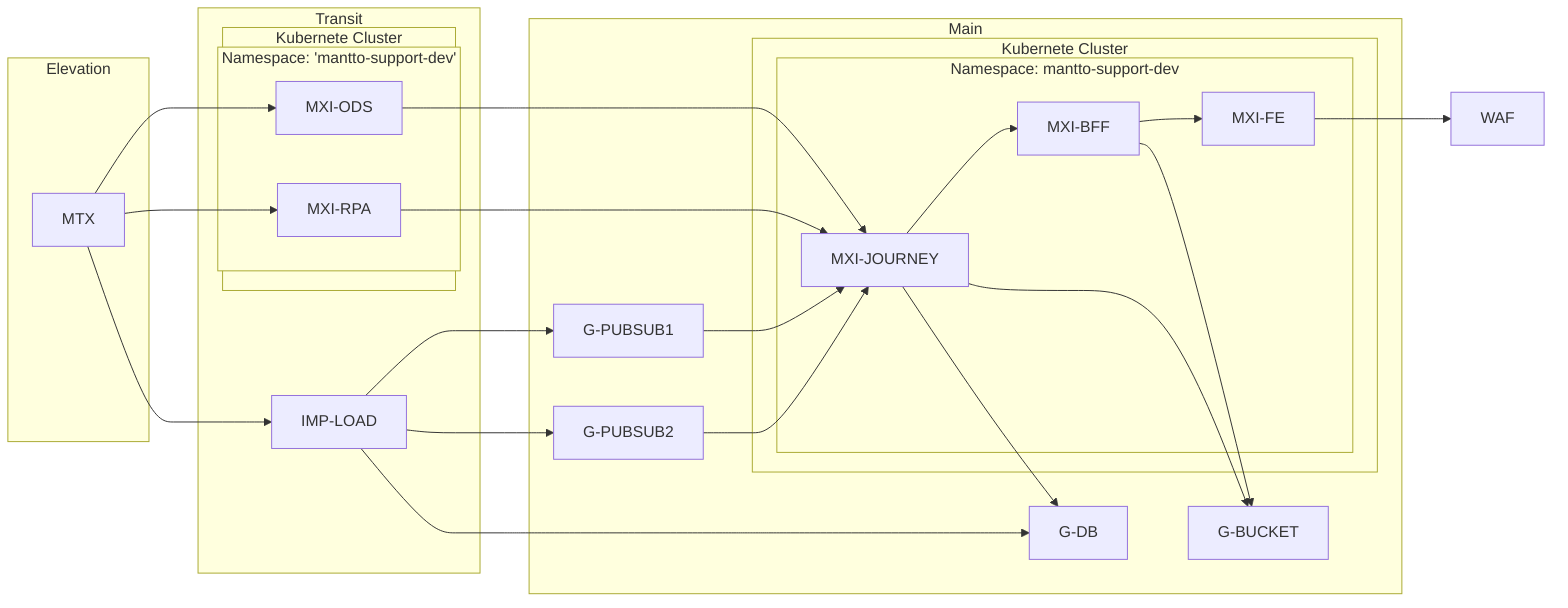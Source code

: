 flowchart LR
  subgraph Elevation
    MTX
  end
  subgraph Transit
    IMP-LOAD
    subgraph Kubernete Cluster
      subgraph Namespace: 'mantto-support-dev'
        MXI-ODS
        MXI-RPA
      end
    end
  end
  subgraph Main
    G-PUBSUB1
    G-PUBSUB2
    G-BUCKET
    G-DB
    subgraph Kubernete Cluster
        subgraph Namespace: mantto-support-dev
          MXI-JOURNEY
          MXI-BFF
          MXI-FE
        end
    end
  end
  WAF
  MTX-->MXI-RPA
  MTX-->MXI-ODS
  MTX-->IMP-LOAD
  MXI-ODS-->MXI-JOURNEY
  MXI-RPA-->MXI-JOURNEY
  IMP-LOAD-->G-PUBSUB1
  IMP-LOAD-->G-PUBSUB2
  IMP-LOAD-->G-DB
  G-PUBSUB1-->MXI-JOURNEY
  G-PUBSUB2-->MXI-JOURNEY
  MXI-JOURNEY-->G-DB
  MXI-BFF-->G-BUCKET
  MXI-JOURNEY-->G-BUCKET
  MXI-JOURNEY-->MXI-BFF
  MXI-BFF-->MXI-FE
  MXI-FE-->WAF